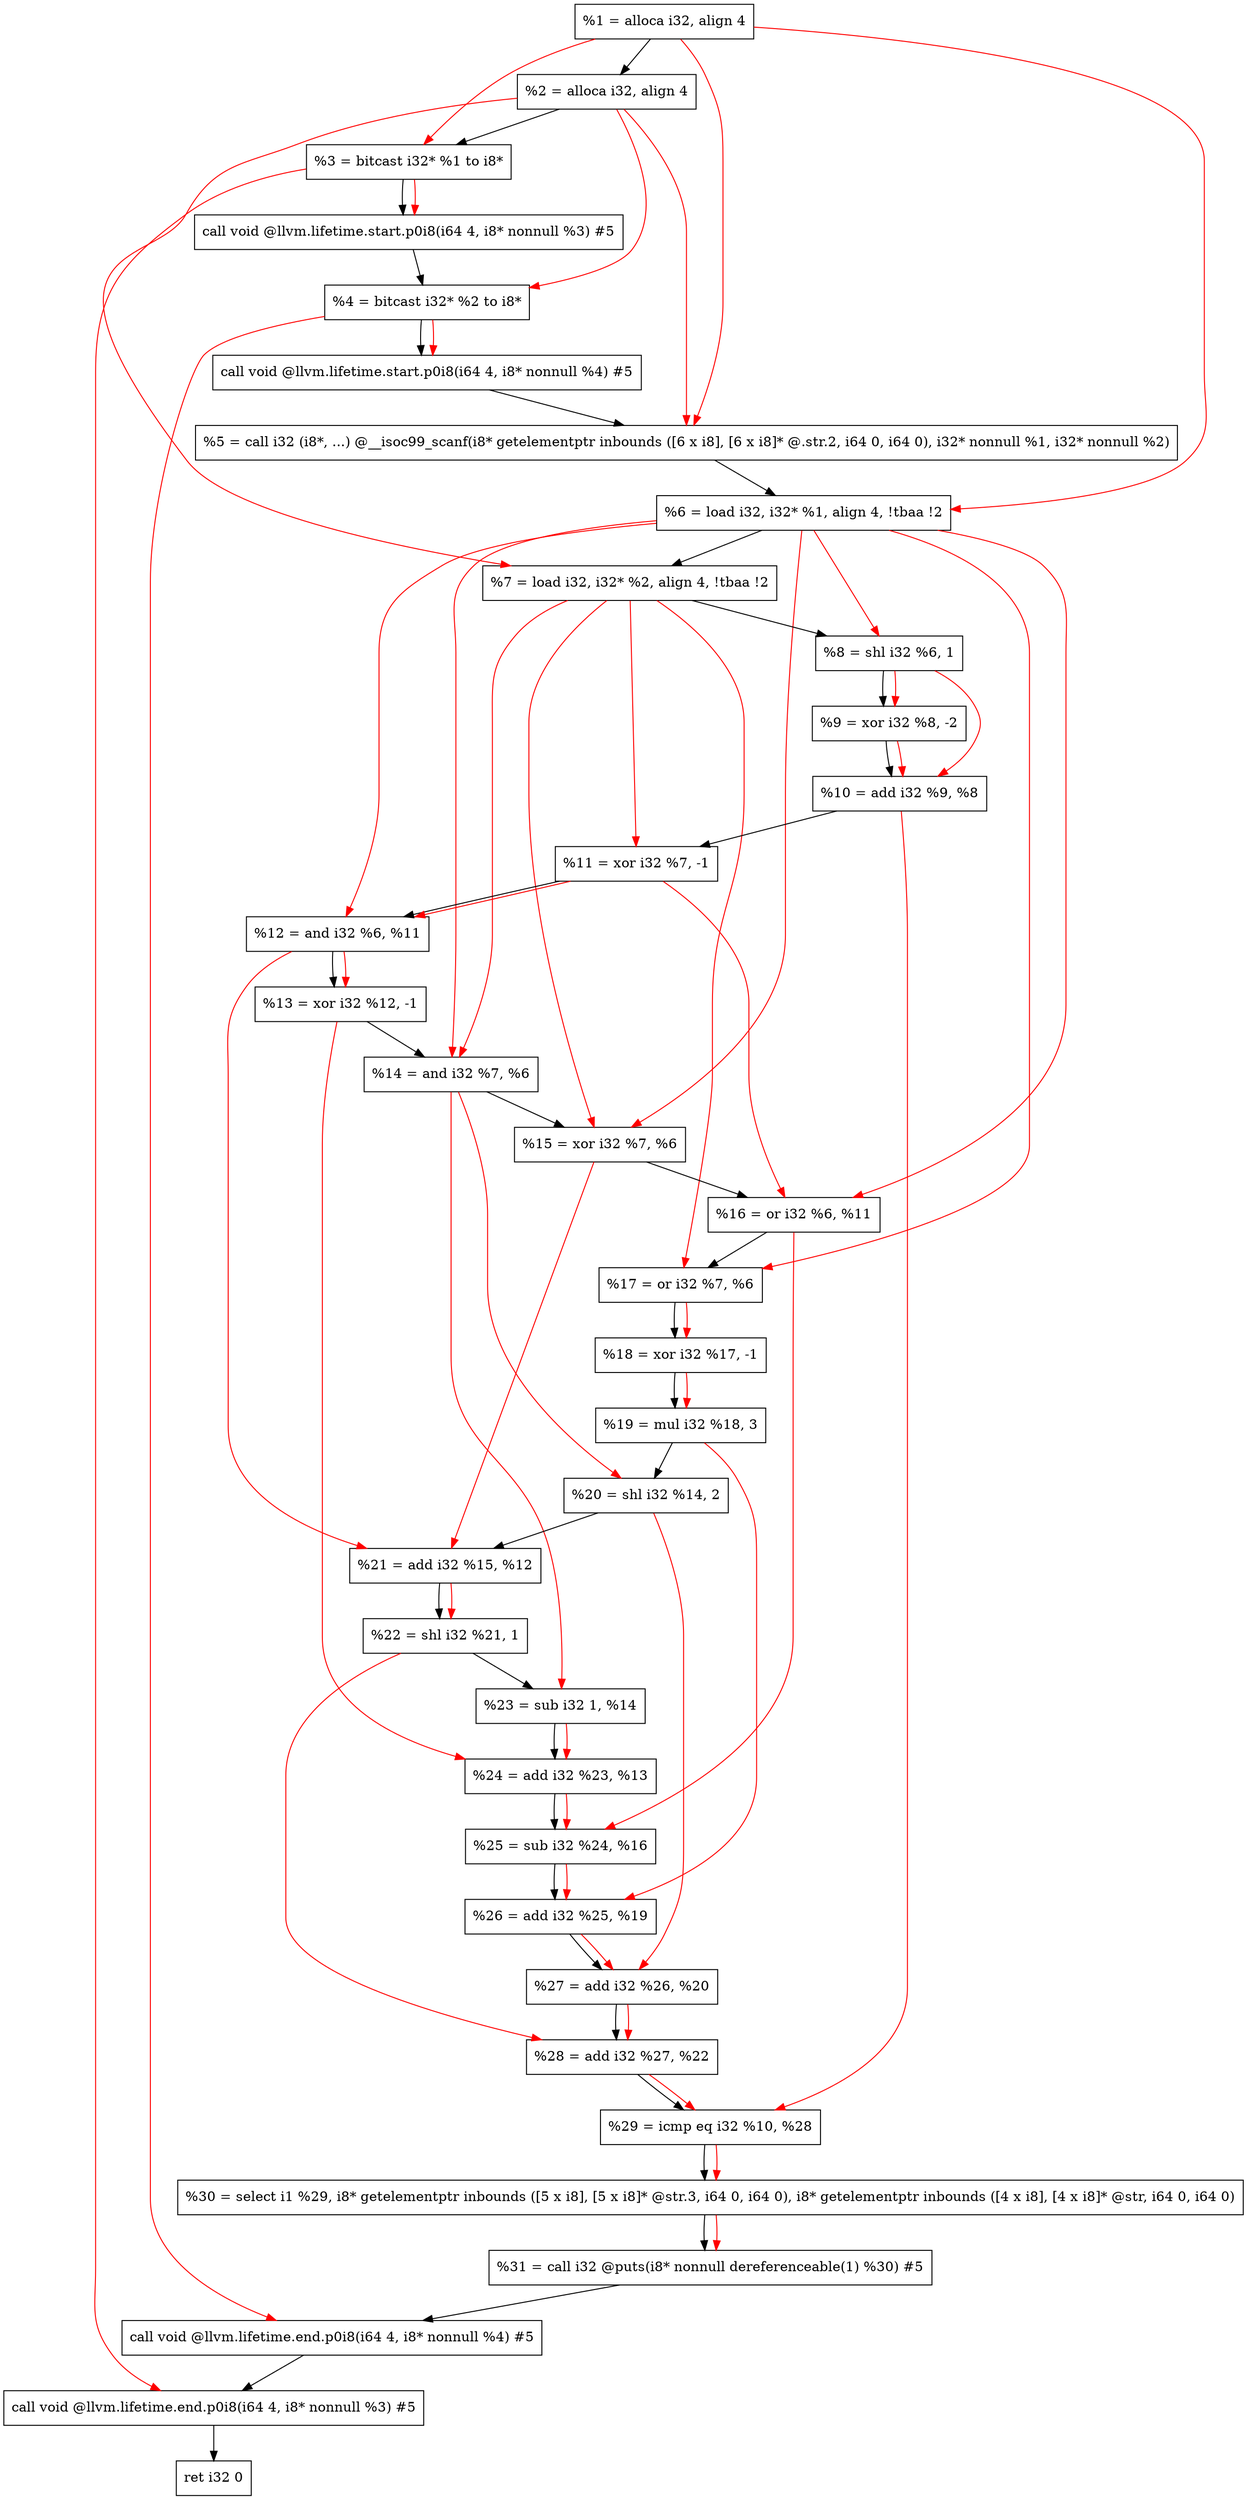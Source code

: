 digraph "DFG for'main' function" {
	Node0x1104be8[shape=record, label="  %1 = alloca i32, align 4"];
	Node0x1104c68[shape=record, label="  %2 = alloca i32, align 4"];
	Node0x1104cf8[shape=record, label="  %3 = bitcast i32* %1 to i8*"];
	Node0x1105158[shape=record, label="  call void @llvm.lifetime.start.p0i8(i64 4, i8* nonnull %3) #5"];
	Node0x1105238[shape=record, label="  %4 = bitcast i32* %2 to i8*"];
	Node0x1105358[shape=record, label="  call void @llvm.lifetime.start.p0i8(i64 4, i8* nonnull %4) #5"];
	Node0x1105590[shape=record, label="  %5 = call i32 (i8*, ...) @__isoc99_scanf(i8* getelementptr inbounds ([6 x i8], [6 x i8]* @.str.2, i64 0, i64 0), i32* nonnull %1, i32* nonnull %2)"];
	Node0x1105648[shape=record, label="  %6 = load i32, i32* %1, align 4, !tbaa !2"];
	Node0x11065b8[shape=record, label="  %7 = load i32, i32* %2, align 4, !tbaa !2"];
	Node0x1106c40[shape=record, label="  %8 = shl i32 %6, 1"];
	Node0x1106cb0[shape=record, label="  %9 = xor i32 %8, -2"];
	Node0x1106d20[shape=record, label="  %10 = add i32 %9, %8"];
	Node0x1106d90[shape=record, label="  %11 = xor i32 %7, -1"];
	Node0x1106e00[shape=record, label="  %12 = and i32 %6, %11"];
	Node0x1106e70[shape=record, label="  %13 = xor i32 %12, -1"];
	Node0x1106ee0[shape=record, label="  %14 = and i32 %7, %6"];
	Node0x1106f50[shape=record, label="  %15 = xor i32 %7, %6"];
	Node0x1106fc0[shape=record, label="  %16 = or i32 %6, %11"];
	Node0x1107030[shape=record, label="  %17 = or i32 %7, %6"];
	Node0x11070a0[shape=record, label="  %18 = xor i32 %17, -1"];
	Node0x1107110[shape=record, label="  %19 = mul i32 %18, 3"];
	Node0x1107180[shape=record, label="  %20 = shl i32 %14, 2"];
	Node0x11071f0[shape=record, label="  %21 = add i32 %15, %12"];
	Node0x1107260[shape=record, label="  %22 = shl i32 %21, 1"];
	Node0x11072d0[shape=record, label="  %23 = sub i32 1, %14"];
	Node0x1107340[shape=record, label="  %24 = add i32 %23, %13"];
	Node0x11073b0[shape=record, label="  %25 = sub i32 %24, %16"];
	Node0x1107420[shape=record, label="  %26 = add i32 %25, %19"];
	Node0x1107490[shape=record, label="  %27 = add i32 %26, %20"];
	Node0x1107500[shape=record, label="  %28 = add i32 %27, %22"];
	Node0x1107570[shape=record, label="  %29 = icmp eq i32 %10, %28"];
	Node0x10a59d8[shape=record, label="  %30 = select i1 %29, i8* getelementptr inbounds ([5 x i8], [5 x i8]* @str.3, i64 0, i64 0), i8* getelementptr inbounds ([4 x i8], [4 x i8]* @str, i64 0, i64 0)"];
	Node0x1107600[shape=record, label="  %31 = call i32 @puts(i8* nonnull dereferenceable(1) %30) #5"];
	Node0x1107858[shape=record, label="  call void @llvm.lifetime.end.p0i8(i64 4, i8* nonnull %4) #5"];
	Node0x11079b8[shape=record, label="  call void @llvm.lifetime.end.p0i8(i64 4, i8* nonnull %3) #5"];
	Node0x1107a78[shape=record, label="  ret i32 0"];
	Node0x1104be8 -> Node0x1104c68;
	Node0x1104c68 -> Node0x1104cf8;
	Node0x1104cf8 -> Node0x1105158;
	Node0x1105158 -> Node0x1105238;
	Node0x1105238 -> Node0x1105358;
	Node0x1105358 -> Node0x1105590;
	Node0x1105590 -> Node0x1105648;
	Node0x1105648 -> Node0x11065b8;
	Node0x11065b8 -> Node0x1106c40;
	Node0x1106c40 -> Node0x1106cb0;
	Node0x1106cb0 -> Node0x1106d20;
	Node0x1106d20 -> Node0x1106d90;
	Node0x1106d90 -> Node0x1106e00;
	Node0x1106e00 -> Node0x1106e70;
	Node0x1106e70 -> Node0x1106ee0;
	Node0x1106ee0 -> Node0x1106f50;
	Node0x1106f50 -> Node0x1106fc0;
	Node0x1106fc0 -> Node0x1107030;
	Node0x1107030 -> Node0x11070a0;
	Node0x11070a0 -> Node0x1107110;
	Node0x1107110 -> Node0x1107180;
	Node0x1107180 -> Node0x11071f0;
	Node0x11071f0 -> Node0x1107260;
	Node0x1107260 -> Node0x11072d0;
	Node0x11072d0 -> Node0x1107340;
	Node0x1107340 -> Node0x11073b0;
	Node0x11073b0 -> Node0x1107420;
	Node0x1107420 -> Node0x1107490;
	Node0x1107490 -> Node0x1107500;
	Node0x1107500 -> Node0x1107570;
	Node0x1107570 -> Node0x10a59d8;
	Node0x10a59d8 -> Node0x1107600;
	Node0x1107600 -> Node0x1107858;
	Node0x1107858 -> Node0x11079b8;
	Node0x11079b8 -> Node0x1107a78;
edge [color=red]
	Node0x1104be8 -> Node0x1104cf8;
	Node0x1104cf8 -> Node0x1105158;
	Node0x1104c68 -> Node0x1105238;
	Node0x1105238 -> Node0x1105358;
	Node0x1104be8 -> Node0x1105590;
	Node0x1104c68 -> Node0x1105590;
	Node0x1104be8 -> Node0x1105648;
	Node0x1104c68 -> Node0x11065b8;
	Node0x1105648 -> Node0x1106c40;
	Node0x1106c40 -> Node0x1106cb0;
	Node0x1106cb0 -> Node0x1106d20;
	Node0x1106c40 -> Node0x1106d20;
	Node0x11065b8 -> Node0x1106d90;
	Node0x1105648 -> Node0x1106e00;
	Node0x1106d90 -> Node0x1106e00;
	Node0x1106e00 -> Node0x1106e70;
	Node0x11065b8 -> Node0x1106ee0;
	Node0x1105648 -> Node0x1106ee0;
	Node0x11065b8 -> Node0x1106f50;
	Node0x1105648 -> Node0x1106f50;
	Node0x1105648 -> Node0x1106fc0;
	Node0x1106d90 -> Node0x1106fc0;
	Node0x11065b8 -> Node0x1107030;
	Node0x1105648 -> Node0x1107030;
	Node0x1107030 -> Node0x11070a0;
	Node0x11070a0 -> Node0x1107110;
	Node0x1106ee0 -> Node0x1107180;
	Node0x1106f50 -> Node0x11071f0;
	Node0x1106e00 -> Node0x11071f0;
	Node0x11071f0 -> Node0x1107260;
	Node0x1106ee0 -> Node0x11072d0;
	Node0x11072d0 -> Node0x1107340;
	Node0x1106e70 -> Node0x1107340;
	Node0x1107340 -> Node0x11073b0;
	Node0x1106fc0 -> Node0x11073b0;
	Node0x11073b0 -> Node0x1107420;
	Node0x1107110 -> Node0x1107420;
	Node0x1107420 -> Node0x1107490;
	Node0x1107180 -> Node0x1107490;
	Node0x1107490 -> Node0x1107500;
	Node0x1107260 -> Node0x1107500;
	Node0x1106d20 -> Node0x1107570;
	Node0x1107500 -> Node0x1107570;
	Node0x1107570 -> Node0x10a59d8;
	Node0x10a59d8 -> Node0x1107600;
	Node0x1105238 -> Node0x1107858;
	Node0x1104cf8 -> Node0x11079b8;
}

